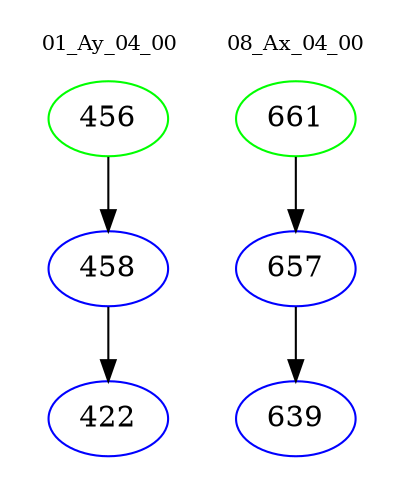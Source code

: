 digraph{
subgraph cluster_0 {
color = white
label = "01_Ay_04_00";
fontsize=10;
T0_456 [label="456", color="green"]
T0_456 -> T0_458 [color="black"]
T0_458 [label="458", color="blue"]
T0_458 -> T0_422 [color="black"]
T0_422 [label="422", color="blue"]
}
subgraph cluster_1 {
color = white
label = "08_Ax_04_00";
fontsize=10;
T1_661 [label="661", color="green"]
T1_661 -> T1_657 [color="black"]
T1_657 [label="657", color="blue"]
T1_657 -> T1_639 [color="black"]
T1_639 [label="639", color="blue"]
}
}
